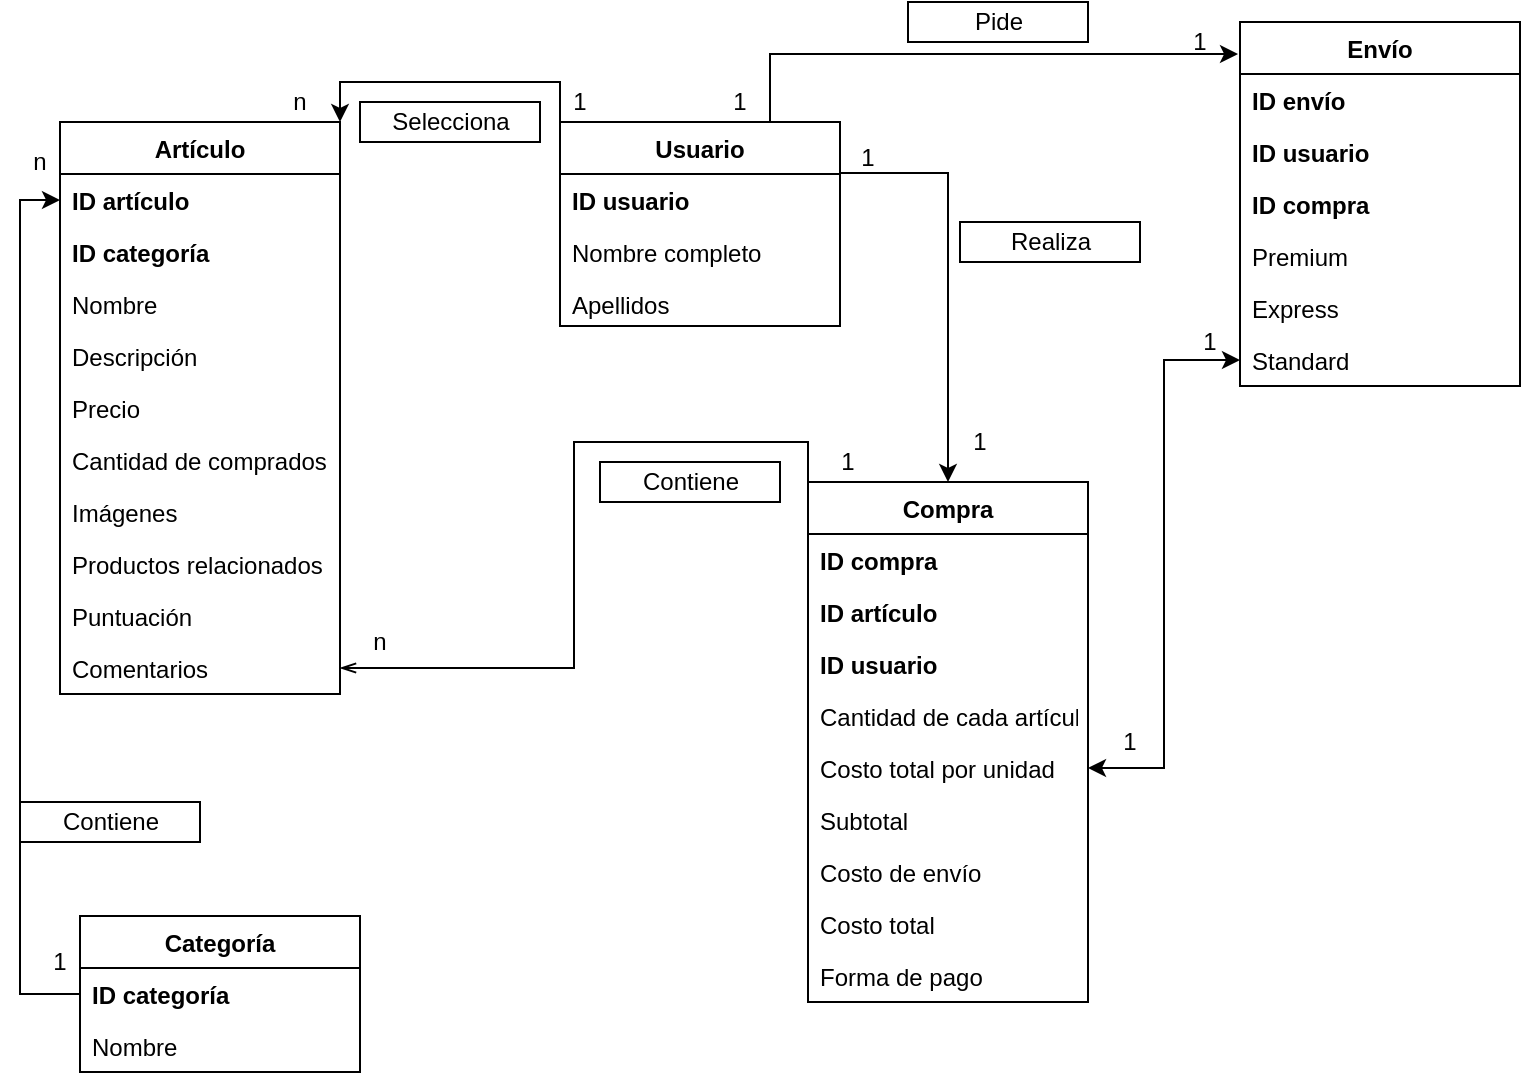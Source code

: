 <mxfile version="13.6.2" type="github">
  <diagram id="-ccd-eS1vYm8EQQXyc9x" name="Page-1">
    <mxGraphModel dx="1038" dy="575" grid="1" gridSize="10" guides="1" tooltips="1" connect="1" arrows="1" fold="1" page="1" pageScale="1" pageWidth="827" pageHeight="1169" math="0" shadow="0">
      <root>
        <mxCell id="0" />
        <mxCell id="1" parent="0" />
        <mxCell id="dxjjk5VybI-RDGXXJQCJ-59" style="edgeStyle=orthogonalEdgeStyle;rounded=0;orthogonalLoop=1;jettySize=auto;html=1;exitX=0;exitY=0;exitDx=0;exitDy=0;entryX=1;entryY=0;entryDx=0;entryDy=0;" parent="1" source="dxjjk5VybI-RDGXXJQCJ-12" target="dxjjk5VybI-RDGXXJQCJ-1" edge="1">
          <mxGeometry relative="1" as="geometry" />
        </mxCell>
        <mxCell id="dxjjk5VybI-RDGXXJQCJ-61" style="edgeStyle=orthogonalEdgeStyle;rounded=0;orthogonalLoop=1;jettySize=auto;html=1;exitX=1;exitY=0.25;exitDx=0;exitDy=0;startArrow=none;startFill=0;strokeColor=#000000;" parent="1" source="dxjjk5VybI-RDGXXJQCJ-12" target="dxjjk5VybI-RDGXXJQCJ-23" edge="1">
          <mxGeometry relative="1" as="geometry" />
        </mxCell>
        <mxCell id="dxjjk5VybI-RDGXXJQCJ-65" style="edgeStyle=orthogonalEdgeStyle;rounded=0;orthogonalLoop=1;jettySize=auto;html=1;exitX=0.75;exitY=0;exitDx=0;exitDy=0;entryX=-0.007;entryY=0.088;entryDx=0;entryDy=0;entryPerimeter=0;startArrow=none;startFill=0;endArrow=classic;endFill=1;strokeColor=#000000;" parent="1" source="dxjjk5VybI-RDGXXJQCJ-12" target="dxjjk5VybI-RDGXXJQCJ-41" edge="1">
          <mxGeometry relative="1" as="geometry" />
        </mxCell>
        <mxCell id="dxjjk5VybI-RDGXXJQCJ-57" value="Selecciona" style="html=1;" parent="1" vertex="1">
          <mxGeometry x="190" y="100" width="90" height="20" as="geometry" />
        </mxCell>
        <mxCell id="dxjjk5VybI-RDGXXJQCJ-60" style="edgeStyle=orthogonalEdgeStyle;rounded=0;orthogonalLoop=1;jettySize=auto;html=1;entryX=0;entryY=0;entryDx=0;entryDy=0;startArrow=openThin;startFill=0;endArrow=none;endFill=0;" parent="1" source="dxjjk5VybI-RDGXXJQCJ-11" target="dxjjk5VybI-RDGXXJQCJ-23" edge="1">
          <mxGeometry relative="1" as="geometry" />
        </mxCell>
        <mxCell id="dxjjk5VybI-RDGXXJQCJ-62" value="Realiza" style="html=1;" parent="1" vertex="1">
          <mxGeometry x="490" y="160" width="90" height="20" as="geometry" />
        </mxCell>
        <mxCell id="dxjjk5VybI-RDGXXJQCJ-63" value="Contiene" style="html=1;" parent="1" vertex="1">
          <mxGeometry x="310" y="280" width="90" height="20" as="geometry" />
        </mxCell>
        <mxCell id="dxjjk5VybI-RDGXXJQCJ-66" value="Pide" style="html=1;" parent="1" vertex="1">
          <mxGeometry x="464" y="50" width="90" height="20" as="geometry" />
        </mxCell>
        <mxCell id="dxjjk5VybI-RDGXXJQCJ-67" style="edgeStyle=orthogonalEdgeStyle;rounded=0;orthogonalLoop=1;jettySize=auto;html=1;exitX=1;exitY=0.5;exitDx=0;exitDy=0;startArrow=classic;startFill=1;endArrow=classic;endFill=1;strokeColor=#000000;" parent="1" source="dxjjk5VybI-RDGXXJQCJ-27" target="dxjjk5VybI-RDGXXJQCJ-46" edge="1">
          <mxGeometry relative="1" as="geometry" />
        </mxCell>
        <mxCell id="vq20h0qc1ZvKRknTs2P9-1" value="1" style="text;html=1;strokeColor=none;fillColor=none;align=center;verticalAlign=middle;whiteSpace=wrap;rounded=0;" vertex="1" parent="1">
          <mxGeometry x="280" y="90" width="40" height="20" as="geometry" />
        </mxCell>
        <mxCell id="vq20h0qc1ZvKRknTs2P9-2" value="n" style="text;html=1;strokeColor=none;fillColor=none;align=center;verticalAlign=middle;whiteSpace=wrap;rounded=0;" vertex="1" parent="1">
          <mxGeometry x="140" y="90" width="40" height="20" as="geometry" />
        </mxCell>
        <mxCell id="dxjjk5VybI-RDGXXJQCJ-1" value="Artículo" style="swimlane;fontStyle=1;childLayout=stackLayout;horizontal=1;startSize=26;fillColor=none;horizontalStack=0;resizeParent=1;resizeParentMax=0;resizeLast=0;collapsible=1;marginBottom=0;" parent="1" vertex="1">
          <mxGeometry x="40" y="110" width="140" height="286" as="geometry" />
        </mxCell>
        <mxCell id="dxjjk5VybI-RDGXXJQCJ-2" value="ID artículo" style="text;strokeColor=none;fillColor=none;align=left;verticalAlign=top;spacingLeft=4;spacingRight=4;overflow=hidden;rotatable=0;points=[[0,0.5],[1,0.5]];portConstraint=eastwest;fontStyle=1" parent="dxjjk5VybI-RDGXXJQCJ-1" vertex="1">
          <mxGeometry y="26" width="140" height="26" as="geometry" />
        </mxCell>
        <mxCell id="dxjjk5VybI-RDGXXJQCJ-5" value="ID categoría" style="text;strokeColor=none;fillColor=none;align=left;verticalAlign=top;spacingLeft=4;spacingRight=4;overflow=hidden;rotatable=0;points=[[0,0.5],[1,0.5]];portConstraint=eastwest;fontStyle=1" parent="dxjjk5VybI-RDGXXJQCJ-1" vertex="1">
          <mxGeometry y="52" width="140" height="26" as="geometry" />
        </mxCell>
        <mxCell id="dxjjk5VybI-RDGXXJQCJ-3" value="Nombre" style="text;strokeColor=none;fillColor=none;align=left;verticalAlign=top;spacingLeft=4;spacingRight=4;overflow=hidden;rotatable=0;points=[[0,0.5],[1,0.5]];portConstraint=eastwest;" parent="dxjjk5VybI-RDGXXJQCJ-1" vertex="1">
          <mxGeometry y="78" width="140" height="26" as="geometry" />
        </mxCell>
        <mxCell id="dxjjk5VybI-RDGXXJQCJ-4" value="Descripción" style="text;strokeColor=none;fillColor=none;align=left;verticalAlign=top;spacingLeft=4;spacingRight=4;overflow=hidden;rotatable=0;points=[[0,0.5],[1,0.5]];portConstraint=eastwest;" parent="dxjjk5VybI-RDGXXJQCJ-1" vertex="1">
          <mxGeometry y="104" width="140" height="26" as="geometry" />
        </mxCell>
        <mxCell id="dxjjk5VybI-RDGXXJQCJ-6" value="Precio" style="text;strokeColor=none;fillColor=none;align=left;verticalAlign=top;spacingLeft=4;spacingRight=4;overflow=hidden;rotatable=0;points=[[0,0.5],[1,0.5]];portConstraint=eastwest;" parent="dxjjk5VybI-RDGXXJQCJ-1" vertex="1">
          <mxGeometry y="130" width="140" height="26" as="geometry" />
        </mxCell>
        <mxCell id="dxjjk5VybI-RDGXXJQCJ-7" value="Cantidad de comprados" style="text;strokeColor=none;fillColor=none;align=left;verticalAlign=top;spacingLeft=4;spacingRight=4;overflow=hidden;rotatable=0;points=[[0,0.5],[1,0.5]];portConstraint=eastwest;" parent="dxjjk5VybI-RDGXXJQCJ-1" vertex="1">
          <mxGeometry y="156" width="140" height="26" as="geometry" />
        </mxCell>
        <mxCell id="dxjjk5VybI-RDGXXJQCJ-8" value="Imágenes" style="text;strokeColor=none;fillColor=none;align=left;verticalAlign=top;spacingLeft=4;spacingRight=4;overflow=hidden;rotatable=0;points=[[0,0.5],[1,0.5]];portConstraint=eastwest;" parent="dxjjk5VybI-RDGXXJQCJ-1" vertex="1">
          <mxGeometry y="182" width="140" height="26" as="geometry" />
        </mxCell>
        <mxCell id="dxjjk5VybI-RDGXXJQCJ-9" value="Productos relacionados" style="text;strokeColor=none;fillColor=none;align=left;verticalAlign=top;spacingLeft=4;spacingRight=4;overflow=hidden;rotatable=0;points=[[0,0.5],[1,0.5]];portConstraint=eastwest;" parent="dxjjk5VybI-RDGXXJQCJ-1" vertex="1">
          <mxGeometry y="208" width="140" height="26" as="geometry" />
        </mxCell>
        <mxCell id="dxjjk5VybI-RDGXXJQCJ-10" value="Puntuación" style="text;strokeColor=none;fillColor=none;align=left;verticalAlign=top;spacingLeft=4;spacingRight=4;overflow=hidden;rotatable=0;points=[[0,0.5],[1,0.5]];portConstraint=eastwest;" parent="dxjjk5VybI-RDGXXJQCJ-1" vertex="1">
          <mxGeometry y="234" width="140" height="26" as="geometry" />
        </mxCell>
        <mxCell id="dxjjk5VybI-RDGXXJQCJ-11" value="Comentarios" style="text;strokeColor=none;fillColor=none;align=left;verticalAlign=top;spacingLeft=4;spacingRight=4;overflow=hidden;rotatable=0;points=[[0,0.5],[1,0.5]];portConstraint=eastwest;" parent="dxjjk5VybI-RDGXXJQCJ-1" vertex="1">
          <mxGeometry y="260" width="140" height="26" as="geometry" />
        </mxCell>
        <mxCell id="dxjjk5VybI-RDGXXJQCJ-12" value="Usuario" style="swimlane;fontStyle=1;childLayout=stackLayout;horizontal=1;startSize=26;fillColor=none;horizontalStack=0;resizeParent=1;resizeParentMax=0;resizeLast=0;collapsible=1;marginBottom=0;" parent="1" vertex="1">
          <mxGeometry x="290" y="110" width="140" height="102" as="geometry" />
        </mxCell>
        <mxCell id="dxjjk5VybI-RDGXXJQCJ-13" value="ID usuario" style="text;strokeColor=none;fillColor=none;align=left;verticalAlign=top;spacingLeft=4;spacingRight=4;overflow=hidden;rotatable=0;points=[[0,0.5],[1,0.5]];portConstraint=eastwest;fontStyle=1" parent="dxjjk5VybI-RDGXXJQCJ-12" vertex="1">
          <mxGeometry y="26" width="140" height="26" as="geometry" />
        </mxCell>
        <mxCell id="dxjjk5VybI-RDGXXJQCJ-15" value="Nombre completo" style="text;strokeColor=none;fillColor=none;align=left;verticalAlign=top;spacingLeft=4;spacingRight=4;overflow=hidden;rotatable=0;points=[[0,0.5],[1,0.5]];portConstraint=eastwest;" parent="dxjjk5VybI-RDGXXJQCJ-12" vertex="1">
          <mxGeometry y="52" width="140" height="26" as="geometry" />
        </mxCell>
        <mxCell id="dxjjk5VybI-RDGXXJQCJ-16" value="Apellidos" style="text;strokeColor=none;fillColor=none;align=left;verticalAlign=top;spacingLeft=4;spacingRight=4;overflow=hidden;rotatable=0;points=[[0,0.5],[1,0.5]];portConstraint=eastwest;" parent="dxjjk5VybI-RDGXXJQCJ-12" vertex="1">
          <mxGeometry y="78" width="140" height="24" as="geometry" />
        </mxCell>
        <mxCell id="dxjjk5VybI-RDGXXJQCJ-23" value="Compra" style="swimlane;fontStyle=1;childLayout=stackLayout;horizontal=1;startSize=26;fillColor=none;horizontalStack=0;resizeParent=1;resizeParentMax=0;resizeLast=0;collapsible=1;marginBottom=0;" parent="1" vertex="1">
          <mxGeometry x="414" y="290" width="140" height="260" as="geometry" />
        </mxCell>
        <mxCell id="dxjjk5VybI-RDGXXJQCJ-24" value="ID compra" style="text;strokeColor=none;fillColor=none;align=left;verticalAlign=top;spacingLeft=4;spacingRight=4;overflow=hidden;rotatable=0;points=[[0,0.5],[1,0.5]];portConstraint=eastwest;fontStyle=1" parent="dxjjk5VybI-RDGXXJQCJ-23" vertex="1">
          <mxGeometry y="26" width="140" height="26" as="geometry" />
        </mxCell>
        <mxCell id="dxjjk5VybI-RDGXXJQCJ-34" value="ID artículo" style="text;strokeColor=none;fillColor=none;align=left;verticalAlign=top;spacingLeft=4;spacingRight=4;overflow=hidden;rotatable=0;points=[[0,0.5],[1,0.5]];portConstraint=eastwest;fontStyle=1" parent="dxjjk5VybI-RDGXXJQCJ-23" vertex="1">
          <mxGeometry y="52" width="140" height="26" as="geometry" />
        </mxCell>
        <mxCell id="dxjjk5VybI-RDGXXJQCJ-25" value="ID usuario" style="text;strokeColor=none;fillColor=none;align=left;verticalAlign=top;spacingLeft=4;spacingRight=4;overflow=hidden;rotatable=0;points=[[0,0.5],[1,0.5]];portConstraint=eastwest;fontStyle=1" parent="dxjjk5VybI-RDGXXJQCJ-23" vertex="1">
          <mxGeometry y="78" width="140" height="26" as="geometry" />
        </mxCell>
        <mxCell id="dxjjk5VybI-RDGXXJQCJ-26" value="Cantidad de cada artículo" style="text;strokeColor=none;fillColor=none;align=left;verticalAlign=top;spacingLeft=4;spacingRight=4;overflow=hidden;rotatable=0;points=[[0,0.5],[1,0.5]];portConstraint=eastwest;" parent="dxjjk5VybI-RDGXXJQCJ-23" vertex="1">
          <mxGeometry y="104" width="140" height="26" as="geometry" />
        </mxCell>
        <mxCell id="dxjjk5VybI-RDGXXJQCJ-27" value="Costo total por unidad" style="text;strokeColor=none;fillColor=none;align=left;verticalAlign=top;spacingLeft=4;spacingRight=4;overflow=hidden;rotatable=0;points=[[0,0.5],[1,0.5]];portConstraint=eastwest;" parent="dxjjk5VybI-RDGXXJQCJ-23" vertex="1">
          <mxGeometry y="130" width="140" height="26" as="geometry" />
        </mxCell>
        <mxCell id="dxjjk5VybI-RDGXXJQCJ-28" value="Subtotal" style="text;strokeColor=none;fillColor=none;align=left;verticalAlign=top;spacingLeft=4;spacingRight=4;overflow=hidden;rotatable=0;points=[[0,0.5],[1,0.5]];portConstraint=eastwest;" parent="dxjjk5VybI-RDGXXJQCJ-23" vertex="1">
          <mxGeometry y="156" width="140" height="26" as="geometry" />
        </mxCell>
        <mxCell id="dxjjk5VybI-RDGXXJQCJ-29" value="Costo de envío" style="text;strokeColor=none;fillColor=none;align=left;verticalAlign=top;spacingLeft=4;spacingRight=4;overflow=hidden;rotatable=0;points=[[0,0.5],[1,0.5]];portConstraint=eastwest;" parent="dxjjk5VybI-RDGXXJQCJ-23" vertex="1">
          <mxGeometry y="182" width="140" height="26" as="geometry" />
        </mxCell>
        <mxCell id="dxjjk5VybI-RDGXXJQCJ-30" value="Costo total" style="text;strokeColor=none;fillColor=none;align=left;verticalAlign=top;spacingLeft=4;spacingRight=4;overflow=hidden;rotatable=0;points=[[0,0.5],[1,0.5]];portConstraint=eastwest;" parent="dxjjk5VybI-RDGXXJQCJ-23" vertex="1">
          <mxGeometry y="208" width="140" height="26" as="geometry" />
        </mxCell>
        <mxCell id="dxjjk5VybI-RDGXXJQCJ-40" value="Forma de pago" style="text;strokeColor=none;fillColor=none;align=left;verticalAlign=top;spacingLeft=4;spacingRight=4;overflow=hidden;rotatable=0;points=[[0,0.5],[1,0.5]];portConstraint=eastwest;" parent="dxjjk5VybI-RDGXXJQCJ-23" vertex="1">
          <mxGeometry y="234" width="140" height="26" as="geometry" />
        </mxCell>
        <mxCell id="dxjjk5VybI-RDGXXJQCJ-41" value="Envío" style="swimlane;fontStyle=1;childLayout=stackLayout;horizontal=1;startSize=26;fillColor=none;horizontalStack=0;resizeParent=1;resizeParentMax=0;resizeLast=0;collapsible=1;marginBottom=0;" parent="1" vertex="1">
          <mxGeometry x="630" y="60" width="140" height="182" as="geometry" />
        </mxCell>
        <mxCell id="dxjjk5VybI-RDGXXJQCJ-42" value="ID envío" style="text;strokeColor=none;fillColor=none;align=left;verticalAlign=top;spacingLeft=4;spacingRight=4;overflow=hidden;rotatable=0;points=[[0,0.5],[1,0.5]];portConstraint=eastwest;fontStyle=1" parent="dxjjk5VybI-RDGXXJQCJ-41" vertex="1">
          <mxGeometry y="26" width="140" height="26" as="geometry" />
        </mxCell>
        <mxCell id="dxjjk5VybI-RDGXXJQCJ-64" value="ID usuario" style="text;strokeColor=none;fillColor=none;align=left;verticalAlign=top;spacingLeft=4;spacingRight=4;overflow=hidden;rotatable=0;points=[[0,0.5],[1,0.5]];portConstraint=eastwest;fontStyle=1" parent="dxjjk5VybI-RDGXXJQCJ-41" vertex="1">
          <mxGeometry y="52" width="140" height="26" as="geometry" />
        </mxCell>
        <mxCell id="dxjjk5VybI-RDGXXJQCJ-51" value="ID compra" style="text;strokeColor=none;fillColor=none;align=left;verticalAlign=top;spacingLeft=4;spacingRight=4;overflow=hidden;rotatable=0;points=[[0,0.5],[1,0.5]];portConstraint=eastwest;fontStyle=1" parent="dxjjk5VybI-RDGXXJQCJ-41" vertex="1">
          <mxGeometry y="78" width="140" height="26" as="geometry" />
        </mxCell>
        <mxCell id="dxjjk5VybI-RDGXXJQCJ-45" value="Premium" style="text;strokeColor=none;fillColor=none;align=left;verticalAlign=top;spacingLeft=4;spacingRight=4;overflow=hidden;rotatable=0;points=[[0,0.5],[1,0.5]];portConstraint=eastwest;" parent="dxjjk5VybI-RDGXXJQCJ-41" vertex="1">
          <mxGeometry y="104" width="140" height="26" as="geometry" />
        </mxCell>
        <mxCell id="dxjjk5VybI-RDGXXJQCJ-52" value="Express" style="text;strokeColor=none;fillColor=none;align=left;verticalAlign=top;spacingLeft=4;spacingRight=4;overflow=hidden;rotatable=0;points=[[0,0.5],[1,0.5]];portConstraint=eastwest;" parent="dxjjk5VybI-RDGXXJQCJ-41" vertex="1">
          <mxGeometry y="130" width="140" height="26" as="geometry" />
        </mxCell>
        <mxCell id="dxjjk5VybI-RDGXXJQCJ-46" value="Standard" style="text;strokeColor=none;fillColor=none;align=left;verticalAlign=top;spacingLeft=4;spacingRight=4;overflow=hidden;rotatable=0;points=[[0,0.5],[1,0.5]];portConstraint=eastwest;" parent="dxjjk5VybI-RDGXXJQCJ-41" vertex="1">
          <mxGeometry y="156" width="140" height="26" as="geometry" />
        </mxCell>
        <mxCell id="vq20h0qc1ZvKRknTs2P9-16" style="edgeStyle=orthogonalEdgeStyle;rounded=0;orthogonalLoop=1;jettySize=auto;html=1;exitX=0;exitY=0.5;exitDx=0;exitDy=0;entryX=0;entryY=0.5;entryDx=0;entryDy=0;" edge="1" parent="1" source="vq20h0qc1ZvKRknTs2P9-3" target="dxjjk5VybI-RDGXXJQCJ-2">
          <mxGeometry relative="1" as="geometry" />
        </mxCell>
        <mxCell id="vq20h0qc1ZvKRknTs2P9-3" value="Categoría" style="swimlane;fontStyle=1;childLayout=stackLayout;horizontal=1;startSize=26;fillColor=none;horizontalStack=0;resizeParent=1;resizeParentMax=0;resizeLast=0;collapsible=1;marginBottom=0;" vertex="1" parent="1">
          <mxGeometry x="50" y="507" width="140" height="78" as="geometry" />
        </mxCell>
        <mxCell id="vq20h0qc1ZvKRknTs2P9-5" value="ID categoría" style="text;strokeColor=none;fillColor=none;align=left;verticalAlign=top;spacingLeft=4;spacingRight=4;overflow=hidden;rotatable=0;points=[[0,0.5],[1,0.5]];portConstraint=eastwest;fontStyle=1" vertex="1" parent="vq20h0qc1ZvKRknTs2P9-3">
          <mxGeometry y="26" width="140" height="26" as="geometry" />
        </mxCell>
        <mxCell id="vq20h0qc1ZvKRknTs2P9-6" value="Nombre" style="text;strokeColor=none;fillColor=none;align=left;verticalAlign=top;spacingLeft=4;spacingRight=4;overflow=hidden;rotatable=0;points=[[0,0.5],[1,0.5]];portConstraint=eastwest;" vertex="1" parent="vq20h0qc1ZvKRknTs2P9-3">
          <mxGeometry y="52" width="140" height="26" as="geometry" />
        </mxCell>
        <mxCell id="vq20h0qc1ZvKRknTs2P9-17" value="1" style="text;html=1;strokeColor=none;fillColor=none;align=center;verticalAlign=middle;whiteSpace=wrap;rounded=0;" vertex="1" parent="1">
          <mxGeometry x="20" y="520" width="40" height="20" as="geometry" />
        </mxCell>
        <mxCell id="vq20h0qc1ZvKRknTs2P9-18" value="n" style="text;html=1;strokeColor=none;fillColor=none;align=center;verticalAlign=middle;whiteSpace=wrap;rounded=0;" vertex="1" parent="1">
          <mxGeometry x="10" y="120" width="40" height="20" as="geometry" />
        </mxCell>
        <mxCell id="vq20h0qc1ZvKRknTs2P9-19" value="Contiene" style="html=1;" vertex="1" parent="1">
          <mxGeometry x="20" y="450" width="90" height="20" as="geometry" />
        </mxCell>
        <mxCell id="vq20h0qc1ZvKRknTs2P9-20" value="1" style="text;html=1;strokeColor=none;fillColor=none;align=center;verticalAlign=middle;whiteSpace=wrap;rounded=0;" vertex="1" parent="1">
          <mxGeometry x="414" y="270" width="40" height="20" as="geometry" />
        </mxCell>
        <mxCell id="vq20h0qc1ZvKRknTs2P9-21" value="n" style="text;html=1;strokeColor=none;fillColor=none;align=center;verticalAlign=middle;whiteSpace=wrap;rounded=0;" vertex="1" parent="1">
          <mxGeometry x="180" y="360" width="40" height="20" as="geometry" />
        </mxCell>
        <mxCell id="vq20h0qc1ZvKRknTs2P9-22" value="1" style="text;html=1;strokeColor=none;fillColor=none;align=center;verticalAlign=middle;whiteSpace=wrap;rounded=0;" vertex="1" parent="1">
          <mxGeometry x="424" y="118" width="40" height="20" as="geometry" />
        </mxCell>
        <mxCell id="vq20h0qc1ZvKRknTs2P9-23" value="1" style="text;html=1;strokeColor=none;fillColor=none;align=center;verticalAlign=middle;whiteSpace=wrap;rounded=0;" vertex="1" parent="1">
          <mxGeometry x="480" y="260" width="40" height="20" as="geometry" />
        </mxCell>
        <mxCell id="vq20h0qc1ZvKRknTs2P9-24" value="1" style="text;html=1;strokeColor=none;fillColor=none;align=center;verticalAlign=middle;whiteSpace=wrap;rounded=0;" vertex="1" parent="1">
          <mxGeometry x="360" y="90" width="40" height="20" as="geometry" />
        </mxCell>
        <mxCell id="vq20h0qc1ZvKRknTs2P9-25" value="1" style="text;html=1;strokeColor=none;fillColor=none;align=center;verticalAlign=middle;whiteSpace=wrap;rounded=0;" vertex="1" parent="1">
          <mxGeometry x="590" y="60" width="40" height="20" as="geometry" />
        </mxCell>
        <mxCell id="vq20h0qc1ZvKRknTs2P9-26" value="1" style="text;html=1;strokeColor=none;fillColor=none;align=center;verticalAlign=middle;whiteSpace=wrap;rounded=0;" vertex="1" parent="1">
          <mxGeometry x="595" y="210" width="40" height="20" as="geometry" />
        </mxCell>
        <mxCell id="vq20h0qc1ZvKRknTs2P9-27" value="1" style="text;html=1;strokeColor=none;fillColor=none;align=center;verticalAlign=middle;whiteSpace=wrap;rounded=0;" vertex="1" parent="1">
          <mxGeometry x="555" y="410" width="40" height="20" as="geometry" />
        </mxCell>
      </root>
    </mxGraphModel>
  </diagram>
</mxfile>
